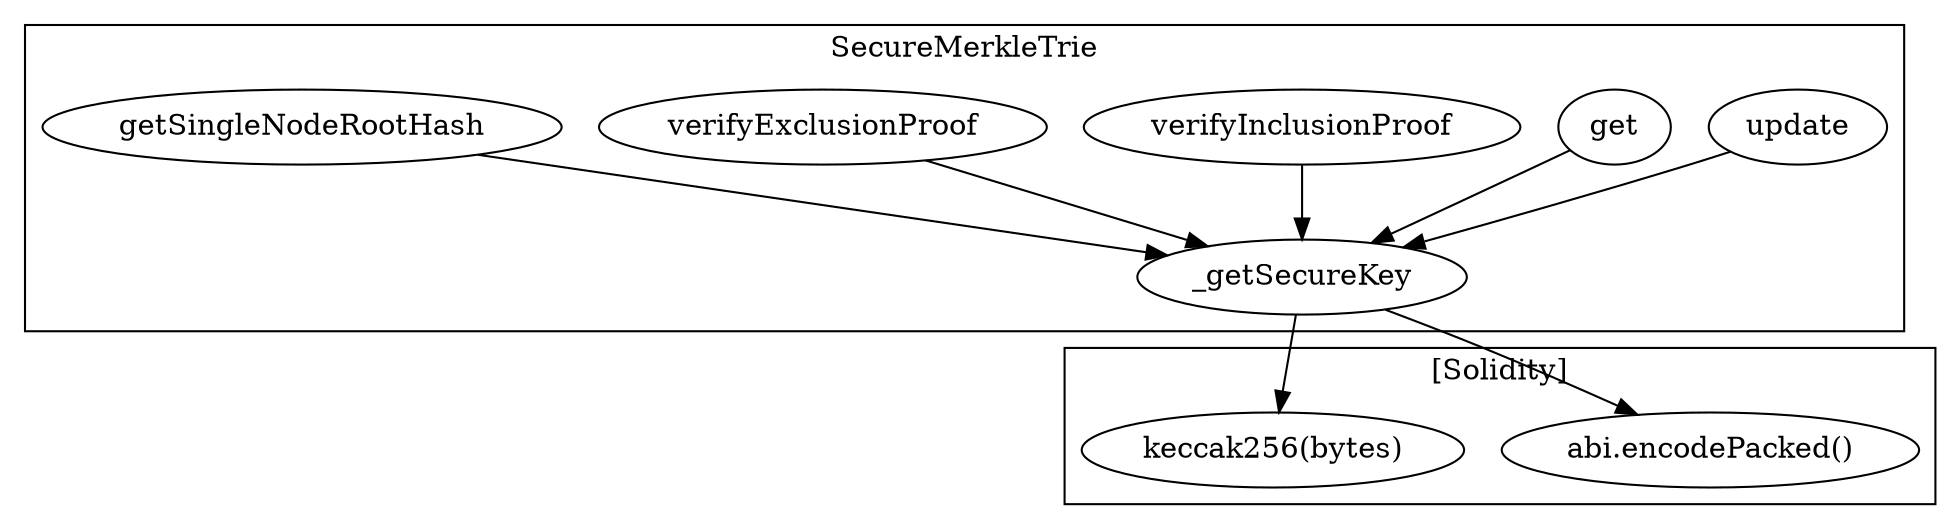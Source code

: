 strict digraph {
subgraph cluster_33449_SecureMerkleTrie {
label = "SecureMerkleTrie"
"33449_update" [label="update"]
"33449_get" [label="get"]
"33449__getSecureKey" [label="_getSecureKey"]
"33449_verifyInclusionProof" [label="verifyInclusionProof"]
"33449_verifyExclusionProof" [label="verifyExclusionProof"]
"33449_getSingleNodeRootHash" [label="getSingleNodeRootHash"]
"33449_getSingleNodeRootHash" -> "33449__getSecureKey"
"33449_update" -> "33449__getSecureKey"
"33449_verifyExclusionProof" -> "33449__getSecureKey"
"33449_verifyInclusionProof" -> "33449__getSecureKey"
"33449_get" -> "33449__getSecureKey"
}subgraph cluster_solidity {
label = "[Solidity]"
"abi.encodePacked()" 
"keccak256(bytes)" 
"33449__getSecureKey" -> "abi.encodePacked()"
"33449__getSecureKey" -> "keccak256(bytes)"
}
}